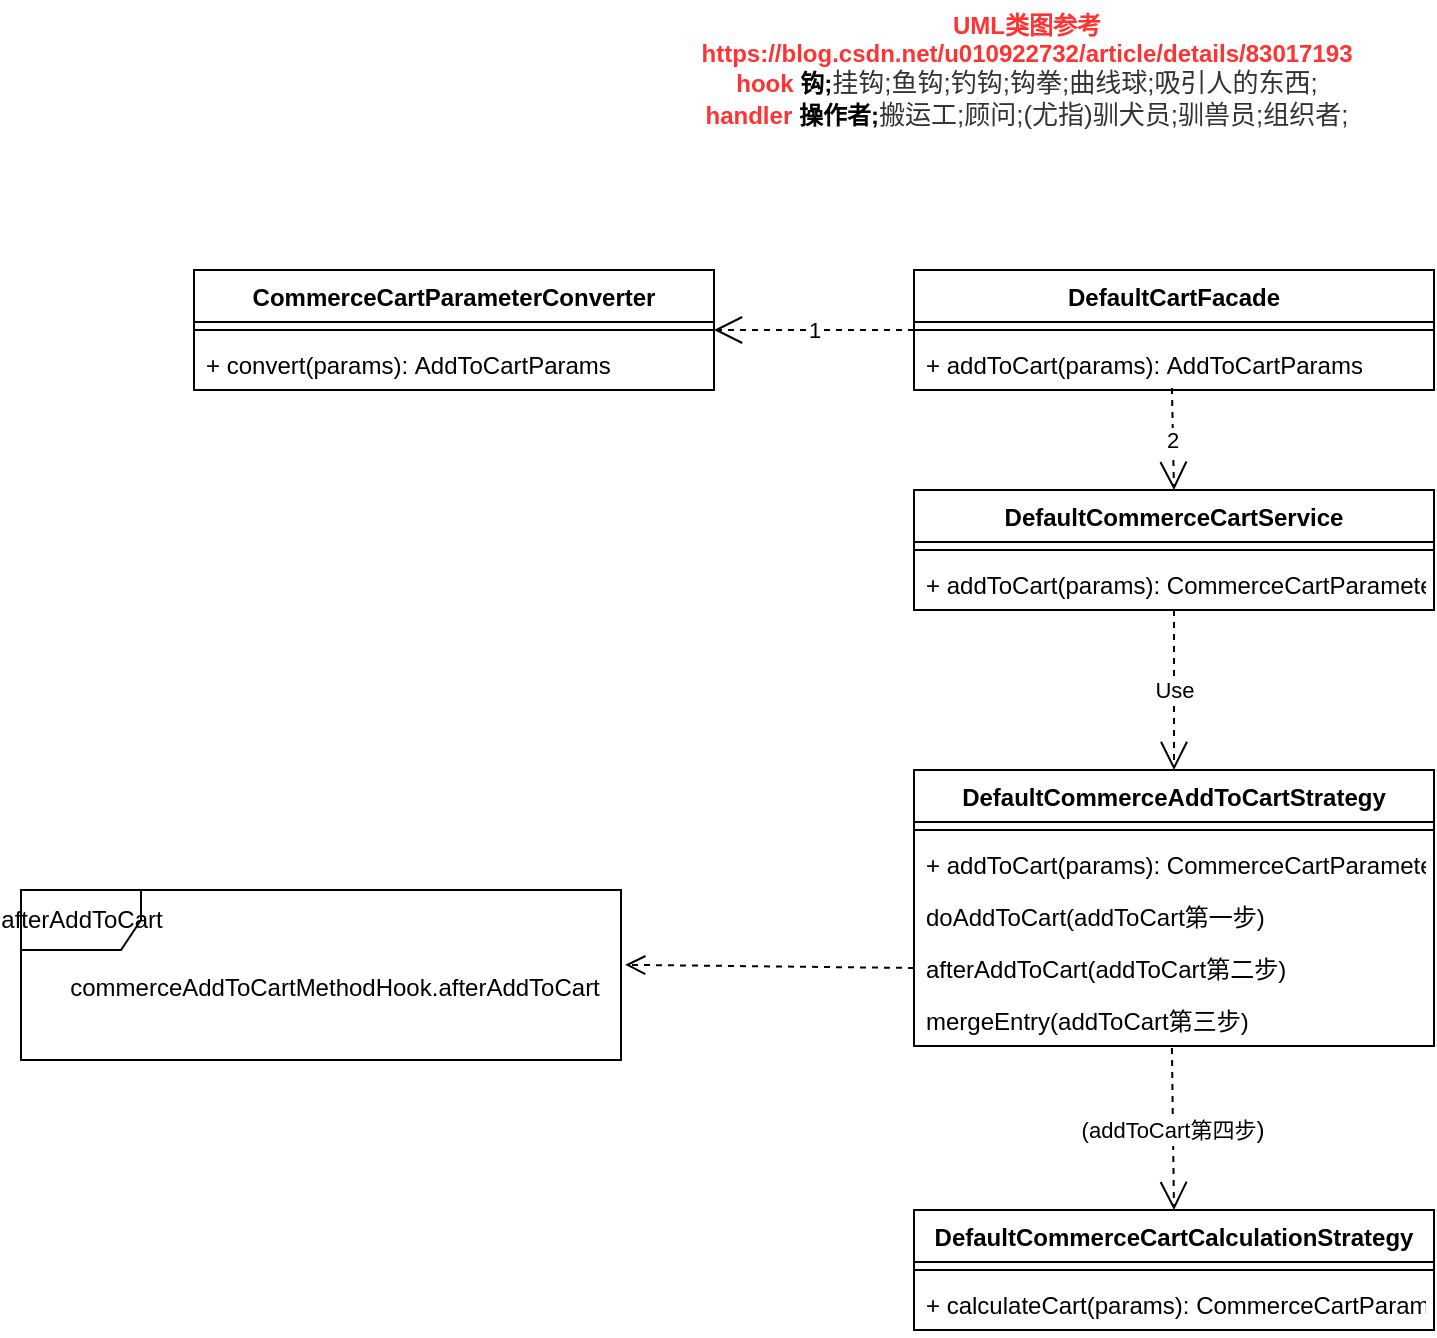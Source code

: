 <mxfile version="22.1.16" type="github">
  <diagram id="C2fSY1v2SiZeoUbDoYyL" name="Page-1">
    <mxGraphModel dx="1642" dy="1177" grid="0" gridSize="10" guides="1" tooltips="1" connect="1" arrows="1" fold="1" page="0" pageScale="1" pageWidth="1169" pageHeight="827" math="0" shadow="0">
      <root>
        <mxCell id="0" />
        <mxCell id="1" parent="0" />
        <mxCell id="szzl8ItCSpbSYo8TicJm-1" value="DefaultCartFacade" style="swimlane;fontStyle=1;align=center;verticalAlign=top;childLayout=stackLayout;horizontal=1;startSize=26;horizontalStack=0;resizeParent=1;resizeParentMax=0;resizeLast=0;collapsible=1;marginBottom=0;whiteSpace=wrap;html=1;" vertex="1" parent="1">
          <mxGeometry x="430" y="-230" width="260" height="60" as="geometry" />
        </mxCell>
        <mxCell id="szzl8ItCSpbSYo8TicJm-3" value="" style="line;strokeWidth=1;fillColor=none;align=left;verticalAlign=middle;spacingTop=-1;spacingLeft=3;spacingRight=3;rotatable=0;labelPosition=right;points=[];portConstraint=eastwest;strokeColor=inherit;" vertex="1" parent="szzl8ItCSpbSYo8TicJm-1">
          <mxGeometry y="26" width="260" height="8" as="geometry" />
        </mxCell>
        <mxCell id="szzl8ItCSpbSYo8TicJm-4" value="+&amp;nbsp;addToCart&lt;span style=&quot;background-color: initial;&quot;&gt;(params):&amp;nbsp;&lt;/span&gt;AddToCartParams" style="text;strokeColor=none;fillColor=none;align=left;verticalAlign=top;spacingLeft=4;spacingRight=4;overflow=hidden;rotatable=0;points=[[0,0.5],[1,0.5]];portConstraint=eastwest;whiteSpace=wrap;html=1;" vertex="1" parent="szzl8ItCSpbSYo8TicJm-1">
          <mxGeometry y="34" width="260" height="26" as="geometry" />
        </mxCell>
        <mxCell id="szzl8ItCSpbSYo8TicJm-6" value="DefaultCommerceCartService" style="swimlane;fontStyle=1;align=center;verticalAlign=top;childLayout=stackLayout;horizontal=1;startSize=26;horizontalStack=0;resizeParent=1;resizeParentMax=0;resizeLast=0;collapsible=1;marginBottom=0;whiteSpace=wrap;html=1;" vertex="1" parent="1">
          <mxGeometry x="430" y="-120" width="260" height="60" as="geometry" />
        </mxCell>
        <mxCell id="szzl8ItCSpbSYo8TicJm-7" value="" style="line;strokeWidth=1;fillColor=none;align=left;verticalAlign=middle;spacingTop=-1;spacingLeft=3;spacingRight=3;rotatable=0;labelPosition=right;points=[];portConstraint=eastwest;strokeColor=inherit;" vertex="1" parent="szzl8ItCSpbSYo8TicJm-6">
          <mxGeometry y="26" width="260" height="8" as="geometry" />
        </mxCell>
        <mxCell id="szzl8ItCSpbSYo8TicJm-8" value="+&amp;nbsp;addToCart&lt;span style=&quot;background-color: initial;&quot;&gt;(params):&amp;nbsp;&lt;/span&gt;CommerceCartParameter" style="text;strokeColor=none;fillColor=none;align=left;verticalAlign=top;spacingLeft=4;spacingRight=4;overflow=hidden;rotatable=0;points=[[0,0.5],[1,0.5]];portConstraint=eastwest;whiteSpace=wrap;html=1;" vertex="1" parent="szzl8ItCSpbSYo8TicJm-6">
          <mxGeometry y="34" width="260" height="26" as="geometry" />
        </mxCell>
        <mxCell id="szzl8ItCSpbSYo8TicJm-9" value="DefaultCommerceAddToCartStrategy" style="swimlane;fontStyle=1;align=center;verticalAlign=top;childLayout=stackLayout;horizontal=1;startSize=26;horizontalStack=0;resizeParent=1;resizeParentMax=0;resizeLast=0;collapsible=1;marginBottom=0;whiteSpace=wrap;html=1;" vertex="1" parent="1">
          <mxGeometry x="430" y="20" width="260" height="138" as="geometry" />
        </mxCell>
        <mxCell id="szzl8ItCSpbSYo8TicJm-10" value="" style="line;strokeWidth=1;fillColor=none;align=left;verticalAlign=middle;spacingTop=-1;spacingLeft=3;spacingRight=3;rotatable=0;labelPosition=right;points=[];portConstraint=eastwest;strokeColor=inherit;" vertex="1" parent="szzl8ItCSpbSYo8TicJm-9">
          <mxGeometry y="26" width="260" height="8" as="geometry" />
        </mxCell>
        <mxCell id="szzl8ItCSpbSYo8TicJm-11" value="+&amp;nbsp;addToCart&lt;span style=&quot;background-color: initial;&quot;&gt;(params):&amp;nbsp;&lt;/span&gt;CommerceCartParameter" style="text;strokeColor=none;fillColor=none;align=left;verticalAlign=top;spacingLeft=4;spacingRight=4;overflow=hidden;rotatable=0;points=[[0,0.5],[1,0.5]];portConstraint=eastwest;whiteSpace=wrap;html=1;" vertex="1" parent="szzl8ItCSpbSYo8TicJm-9">
          <mxGeometry y="34" width="260" height="26" as="geometry" />
        </mxCell>
        <mxCell id="szzl8ItCSpbSYo8TicJm-31" value="doAddToCart(addToCart第一步&lt;span style=&quot;background-color: initial;&quot;&gt;)&lt;/span&gt;" style="text;strokeColor=none;fillColor=none;align=left;verticalAlign=top;spacingLeft=4;spacingRight=4;overflow=hidden;rotatable=0;points=[[0,0.5],[1,0.5]];portConstraint=eastwest;whiteSpace=wrap;html=1;" vertex="1" parent="szzl8ItCSpbSYo8TicJm-9">
          <mxGeometry y="60" width="260" height="26" as="geometry" />
        </mxCell>
        <mxCell id="szzl8ItCSpbSYo8TicJm-32" value="afterAddToCart(addToCart第二步)" style="text;strokeColor=none;fillColor=none;align=left;verticalAlign=top;spacingLeft=4;spacingRight=4;overflow=hidden;rotatable=0;points=[[0,0.5],[1,0.5]];portConstraint=eastwest;whiteSpace=wrap;html=1;" vertex="1" parent="szzl8ItCSpbSYo8TicJm-9">
          <mxGeometry y="86" width="260" height="26" as="geometry" />
        </mxCell>
        <mxCell id="szzl8ItCSpbSYo8TicJm-33" value="mergeEntry(addToCart第三步)" style="text;strokeColor=none;fillColor=none;align=left;verticalAlign=top;spacingLeft=4;spacingRight=4;overflow=hidden;rotatable=0;points=[[0,0.5],[1,0.5]];portConstraint=eastwest;whiteSpace=wrap;html=1;" vertex="1" parent="szzl8ItCSpbSYo8TicJm-9">
          <mxGeometry y="112" width="260" height="26" as="geometry" />
        </mxCell>
        <mxCell id="szzl8ItCSpbSYo8TicJm-12" value="DefaultCommerceCartCalculationStrategy" style="swimlane;fontStyle=1;align=center;verticalAlign=top;childLayout=stackLayout;horizontal=1;startSize=26;horizontalStack=0;resizeParent=1;resizeParentMax=0;resizeLast=0;collapsible=1;marginBottom=0;whiteSpace=wrap;html=1;" vertex="1" parent="1">
          <mxGeometry x="430" y="240" width="260" height="60" as="geometry" />
        </mxCell>
        <mxCell id="szzl8ItCSpbSYo8TicJm-13" value="" style="line;strokeWidth=1;fillColor=none;align=left;verticalAlign=middle;spacingTop=-1;spacingLeft=3;spacingRight=3;rotatable=0;labelPosition=right;points=[];portConstraint=eastwest;strokeColor=inherit;" vertex="1" parent="szzl8ItCSpbSYo8TicJm-12">
          <mxGeometry y="26" width="260" height="8" as="geometry" />
        </mxCell>
        <mxCell id="szzl8ItCSpbSYo8TicJm-14" value="+&amp;nbsp;calculateCart&lt;span style=&quot;background-color: initial;&quot;&gt;(params):&amp;nbsp;&lt;/span&gt;&lt;span style=&quot;background-color: initial;&quot;&gt;CommerceCartParameter&lt;/span&gt;" style="text;strokeColor=none;fillColor=none;align=left;verticalAlign=top;spacingLeft=4;spacingRight=4;overflow=hidden;rotatable=0;points=[[0,0.5],[1,0.5]];portConstraint=eastwest;whiteSpace=wrap;html=1;" vertex="1" parent="szzl8ItCSpbSYo8TicJm-12">
          <mxGeometry y="34" width="260" height="26" as="geometry" />
        </mxCell>
        <mxCell id="szzl8ItCSpbSYo8TicJm-15" value="Use" style="endArrow=open;endSize=12;dashed=1;html=1;rounded=0;entryX=0.5;entryY=0;entryDx=0;entryDy=0;" edge="1" parent="1" target="szzl8ItCSpbSYo8TicJm-9">
          <mxGeometry width="160" relative="1" as="geometry">
            <mxPoint x="560" y="-60" as="sourcePoint" />
            <mxPoint x="510" y="30" as="targetPoint" />
          </mxGeometry>
        </mxCell>
        <mxCell id="szzl8ItCSpbSYo8TicJm-16" value="2" style="endArrow=open;endSize=12;dashed=1;html=1;rounded=0;entryX=0.5;entryY=0;entryDx=0;entryDy=0;exitX=0.496;exitY=0.962;exitDx=0;exitDy=0;exitPerimeter=0;" edge="1" parent="1" source="szzl8ItCSpbSYo8TicJm-4" target="szzl8ItCSpbSYo8TicJm-6">
          <mxGeometry width="160" relative="1" as="geometry">
            <mxPoint x="590" y="-180" as="sourcePoint" />
            <mxPoint x="570" y="30" as="targetPoint" />
          </mxGeometry>
        </mxCell>
        <mxCell id="szzl8ItCSpbSYo8TicJm-17" value="(addToCart第四步&lt;span style=&quot;border-color: var(--border-color); font-size: 12px; text-align: left; background-color: initial;&quot;&gt;)&lt;/span&gt;" style="endArrow=open;endSize=12;dashed=1;html=1;rounded=0;entryX=0.5;entryY=0;entryDx=0;entryDy=0;exitX=0.496;exitY=1.038;exitDx=0;exitDy=0;exitPerimeter=0;" edge="1" parent="1" source="szzl8ItCSpbSYo8TicJm-33" target="szzl8ItCSpbSYo8TicJm-12">
          <mxGeometry x="0.012" width="160" relative="1" as="geometry">
            <mxPoint x="560" y="180" as="sourcePoint" />
            <mxPoint x="570" y="30" as="targetPoint" />
            <mxPoint as="offset" />
          </mxGeometry>
        </mxCell>
        <mxCell id="szzl8ItCSpbSYo8TicJm-27" value="CommerceCartParameterConverter" style="swimlane;fontStyle=1;align=center;verticalAlign=top;childLayout=stackLayout;horizontal=1;startSize=26;horizontalStack=0;resizeParent=1;resizeParentMax=0;resizeLast=0;collapsible=1;marginBottom=0;whiteSpace=wrap;html=1;swimlaneLine=1;" vertex="1" parent="1">
          <mxGeometry x="70" y="-230" width="260" height="60" as="geometry" />
        </mxCell>
        <mxCell id="szzl8ItCSpbSYo8TicJm-28" value="" style="line;strokeWidth=1;fillColor=none;align=left;verticalAlign=middle;spacingTop=-1;spacingLeft=3;spacingRight=3;rotatable=0;labelPosition=right;points=[];portConstraint=eastwest;strokeColor=inherit;" vertex="1" parent="szzl8ItCSpbSYo8TicJm-27">
          <mxGeometry y="26" width="260" height="8" as="geometry" />
        </mxCell>
        <mxCell id="szzl8ItCSpbSYo8TicJm-29" value="+&amp;nbsp;convert&lt;span style=&quot;background-color: initial;&quot;&gt;(params):&amp;nbsp;&lt;/span&gt;&lt;span style=&quot;background-color: initial;&quot;&gt;AddToCartParams&lt;/span&gt;" style="text;strokeColor=none;fillColor=none;align=left;verticalAlign=top;spacingLeft=4;spacingRight=4;overflow=hidden;rotatable=0;points=[[0,0.5],[1,0.5]];portConstraint=eastwest;whiteSpace=wrap;html=1;" vertex="1" parent="szzl8ItCSpbSYo8TicJm-27">
          <mxGeometry y="34" width="260" height="26" as="geometry" />
        </mxCell>
        <mxCell id="szzl8ItCSpbSYo8TicJm-30" value="1" style="endArrow=open;endSize=12;dashed=1;html=1;rounded=0;exitX=0;exitY=0.5;exitDx=0;exitDy=0;entryX=1;entryY=0.5;entryDx=0;entryDy=0;" edge="1" parent="1" source="szzl8ItCSpbSYo8TicJm-1" target="szzl8ItCSpbSYo8TicJm-27">
          <mxGeometry width="160" relative="1" as="geometry">
            <mxPoint x="630" y="-10" as="sourcePoint" />
            <mxPoint x="790" y="-10" as="targetPoint" />
          </mxGeometry>
        </mxCell>
        <mxCell id="szzl8ItCSpbSYo8TicJm-38" value="" style="html=1;verticalAlign=bottom;endArrow=open;dashed=1;endSize=8;curved=0;rounded=0;exitX=0;exitY=0.5;exitDx=0;exitDy=0;entryX=1.007;entryY=0.44;entryDx=0;entryDy=0;entryPerimeter=0;" edge="1" parent="1" source="szzl8ItCSpbSYo8TicJm-32" target="szzl8ItCSpbSYo8TicJm-37">
          <mxGeometry relative="1" as="geometry">
            <mxPoint x="401" y="114" as="sourcePoint" />
            <mxPoint x="321" y="114" as="targetPoint" />
          </mxGeometry>
        </mxCell>
        <mxCell id="szzl8ItCSpbSYo8TicJm-40" value="" style="group" vertex="1" connectable="0" parent="1">
          <mxGeometry x="-16.5" y="80" width="300" height="85" as="geometry" />
        </mxCell>
        <mxCell id="szzl8ItCSpbSYo8TicJm-37" value="afterAddToCart" style="shape=umlFrame;whiteSpace=wrap;html=1;pointerEvents=0;" vertex="1" parent="szzl8ItCSpbSYo8TicJm-40">
          <mxGeometry width="300" height="85" as="geometry" />
        </mxCell>
        <mxCell id="szzl8ItCSpbSYo8TicJm-39" value="commerceAddToCartMethodHook.afterAddToCart" style="text;html=1;align=center;verticalAlign=middle;resizable=0;points=[];autosize=1;strokeColor=none;fillColor=none;" vertex="1" parent="szzl8ItCSpbSYo8TicJm-40">
          <mxGeometry x="14.5" y="36" width="283" height="26" as="geometry" />
        </mxCell>
        <mxCell id="szzl8ItCSpbSYo8TicJm-41" value="&lt;font color=&quot;#ff3333&quot;&gt;UML类图参考&lt;br&gt;https://blog.csdn.net/u010922732/article/details/83017193&lt;br&gt;hook&amp;nbsp;&lt;/font&gt;钩;&lt;span style=&quot;color: rgb(51, 51, 51); caret-color: rgb(51, 51, 51); font-family: Arial, sans-serif; font-size: 13px; font-weight: 400; text-align: start;&quot; class=&quot;mean-text_4MwRe&quot;&gt;挂钩;&lt;/span&gt;&lt;span style=&quot;color: rgb(51, 51, 51); caret-color: rgb(51, 51, 51); font-family: Arial, sans-serif; font-size: 13px; font-weight: 400; text-align: start;&quot; class=&quot;mean-text_4MwRe&quot;&gt;鱼钩;&lt;/span&gt;&lt;span style=&quot;color: rgb(51, 51, 51); caret-color: rgb(51, 51, 51); font-family: Arial, sans-serif; font-size: 13px; font-weight: 400; text-align: start;&quot; class=&quot;mean-text_4MwRe&quot;&gt;钓钩;&lt;/span&gt;&lt;span style=&quot;color: rgb(51, 51, 51); caret-color: rgb(51, 51, 51); font-family: Arial, sans-serif; font-size: 13px; font-weight: 400; text-align: start;&quot; class=&quot;mean-text_4MwRe&quot;&gt;钩拳;&lt;/span&gt;&lt;span style=&quot;color: rgb(51, 51, 51); caret-color: rgb(51, 51, 51); font-family: Arial, sans-serif; font-size: 13px; font-weight: 400; text-align: start;&quot; class=&quot;mean-text_4MwRe&quot;&gt;曲线球;&lt;/span&gt;&lt;span style=&quot;color: rgb(51, 51, 51); caret-color: rgb(51, 51, 51); font-family: Arial, sans-serif; font-size: 13px; font-weight: 400; text-align: start;&quot; class=&quot;mean-text_4MwRe&quot;&gt;吸引人的东西;&lt;/span&gt;&lt;font color=&quot;#ff3333&quot;&gt;&lt;br&gt;handler&amp;nbsp;&lt;/font&gt;操作者;&lt;span style=&quot;color: rgb(51, 51, 51); caret-color: rgb(51, 51, 51); font-family: Arial, sans-serif; font-size: 13px; font-weight: 400; text-align: start;&quot; class=&quot;mean-text_4MwRe&quot;&gt;搬运工;&lt;/span&gt;&lt;span style=&quot;color: rgb(51, 51, 51); caret-color: rgb(51, 51, 51); font-family: Arial, sans-serif; font-size: 13px; font-weight: 400; text-align: start;&quot; class=&quot;mean-text_4MwRe&quot;&gt;顾问;&lt;/span&gt;&lt;span style=&quot;color: rgb(51, 51, 51); caret-color: rgb(51, 51, 51); font-family: Arial, sans-serif; font-size: 13px; font-weight: 400; text-align: start;&quot; class=&quot;mean-text_4MwRe&quot;&gt;(尤指)驯犬员;&lt;/span&gt;&lt;span style=&quot;color: rgb(51, 51, 51); caret-color: rgb(51, 51, 51); font-family: Arial, sans-serif; font-size: 13px; font-weight: 400; text-align: start;&quot; class=&quot;mean-text_4MwRe&quot;&gt;驯兽员;&lt;/span&gt;&lt;span style=&quot;color: rgb(51, 51, 51); caret-color: rgb(51, 51, 51); font-family: Arial, sans-serif; font-size: 13px; font-weight: 400; text-align: start;&quot; class=&quot;mean-text_4MwRe&quot;&gt;组织者;&lt;/span&gt;&lt;font color=&quot;#ff3333&quot;&gt;&lt;br&gt;&lt;/font&gt;" style="text;align=center;fontStyle=1;verticalAlign=middle;spacingLeft=3;spacingRight=3;strokeColor=none;rotatable=0;points=[[0,0.5],[1,0.5]];portConstraint=eastwest;html=1;" vertex="1" parent="1">
          <mxGeometry x="314" y="-365" width="344" height="69" as="geometry" />
        </mxCell>
      </root>
    </mxGraphModel>
  </diagram>
</mxfile>
